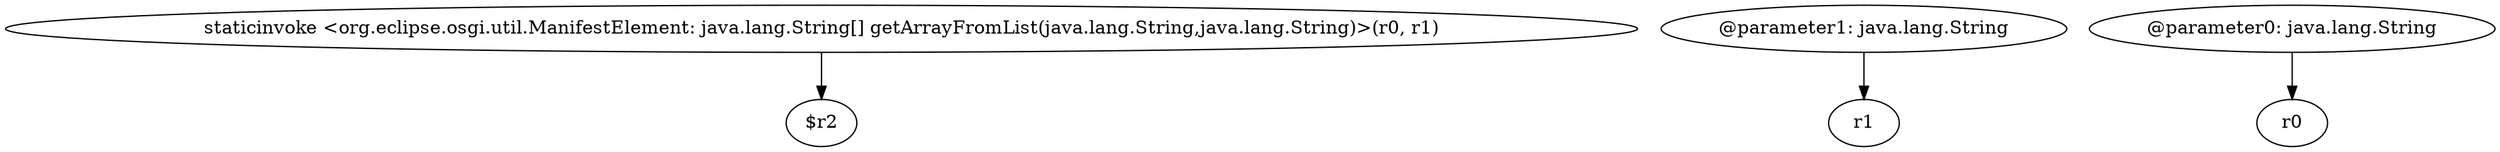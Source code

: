 digraph g {
0[label="staticinvoke <org.eclipse.osgi.util.ManifestElement: java.lang.String[] getArrayFromList(java.lang.String,java.lang.String)>(r0, r1)"]
1[label="$r2"]
0->1[label=""]
2[label="@parameter1: java.lang.String"]
3[label="r1"]
2->3[label=""]
4[label="@parameter0: java.lang.String"]
5[label="r0"]
4->5[label=""]
}